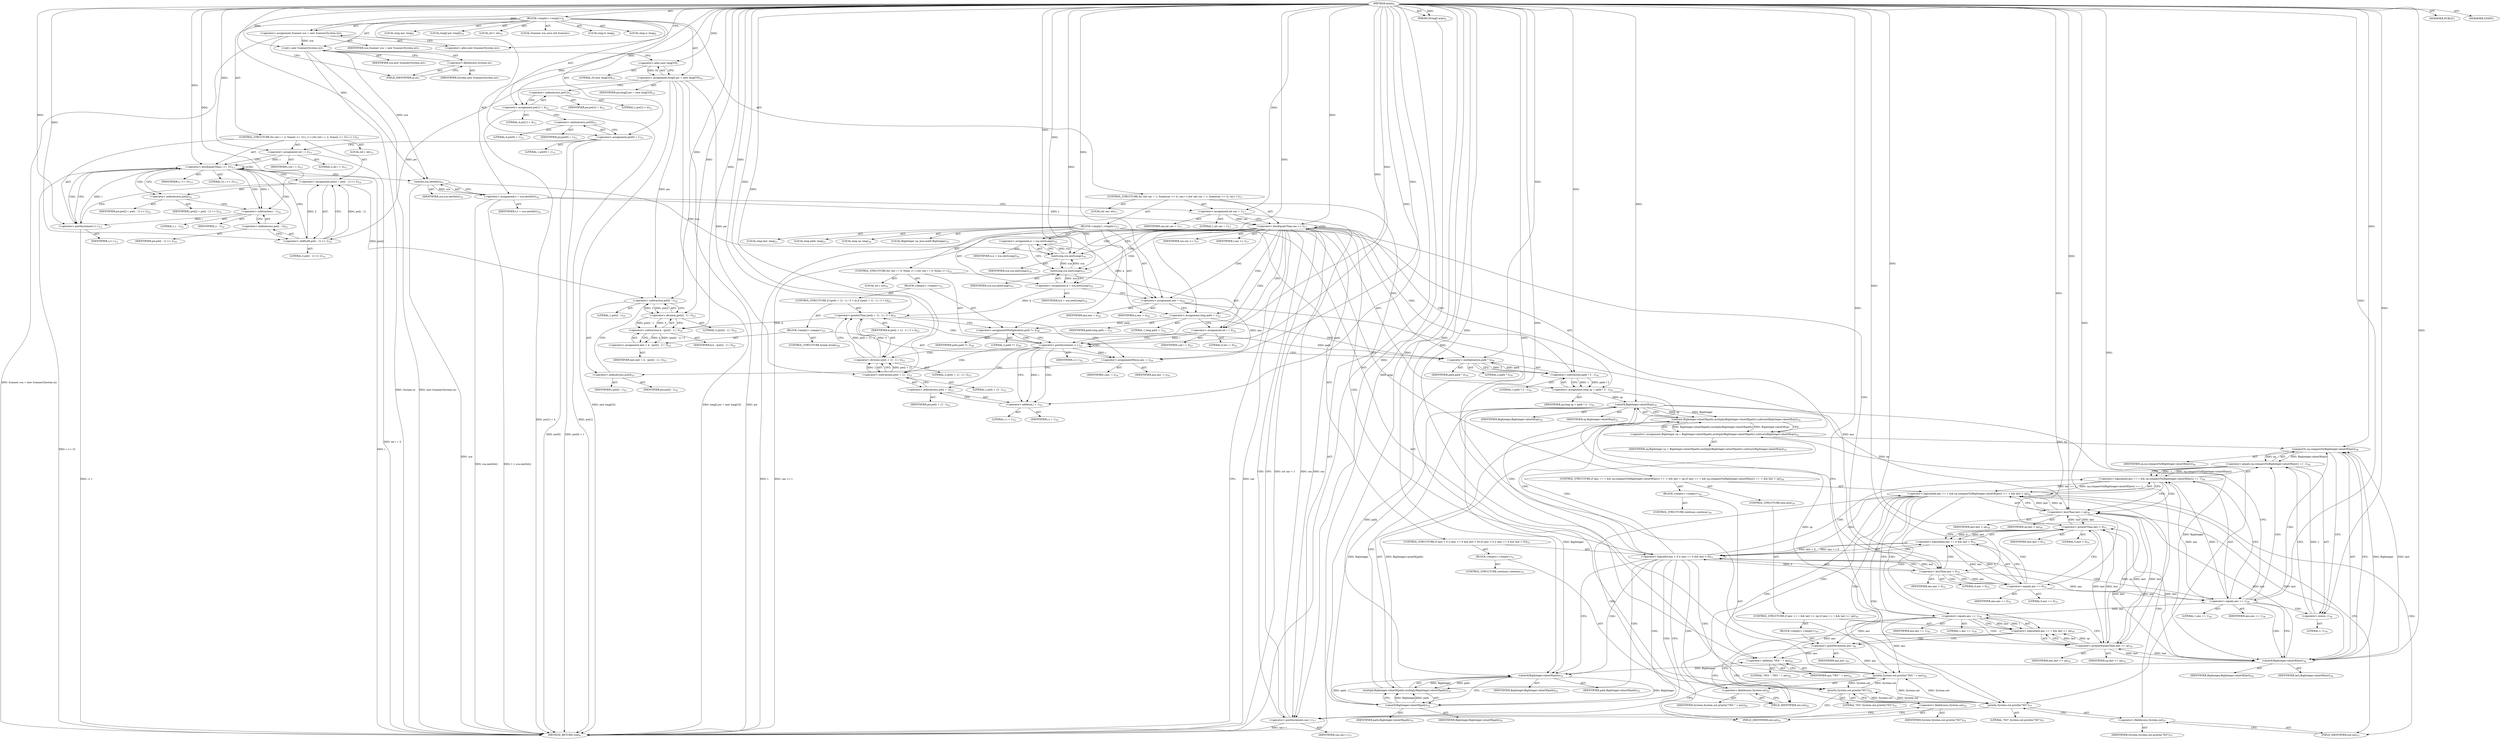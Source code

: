 digraph "main" {  
"19" [label = <(METHOD,main)<SUB>6</SUB>> ]
"20" [label = <(PARAM,String[] args)<SUB>6</SUB>> ]
"21" [label = <(BLOCK,&lt;empty&gt;,&lt;empty&gt;)<SUB>6</SUB>> ]
"4" [label = <(LOCAL,Scanner sca: java.util.Scanner)<SUB>7</SUB>> ]
"22" [label = <(&lt;operator&gt;.assignment,Scanner sca = new Scanner(System.in))<SUB>7</SUB>> ]
"23" [label = <(IDENTIFIER,sca,Scanner sca = new Scanner(System.in))<SUB>7</SUB>> ]
"24" [label = <(&lt;operator&gt;.alloc,new Scanner(System.in))<SUB>7</SUB>> ]
"25" [label = <(&lt;init&gt;,new Scanner(System.in))<SUB>7</SUB>> ]
"3" [label = <(IDENTIFIER,sca,new Scanner(System.in))<SUB>7</SUB>> ]
"26" [label = <(&lt;operator&gt;.fieldAccess,System.in)<SUB>7</SUB>> ]
"27" [label = <(IDENTIFIER,System,new Scanner(System.in))<SUB>7</SUB>> ]
"28" [label = <(FIELD_IDENTIFIER,in,in)<SUB>7</SUB>> ]
"29" [label = <(LOCAL,long k: long)<SUB>8</SUB>> ]
"30" [label = <(LOCAL,long n: long)<SUB>8</SUB>> ]
"31" [label = <(LOCAL,long ans: long)<SUB>9</SUB>> ]
"32" [label = <(LOCAL,long[] pw: long[])<SUB>10</SUB>> ]
"33" [label = <(&lt;operator&gt;.assignment,long[] pw = new long[33])<SUB>10</SUB>> ]
"34" [label = <(IDENTIFIER,pw,long[] pw = new long[33])<SUB>10</SUB>> ]
"35" [label = <(&lt;operator&gt;.alloc,new long[33])> ]
"36" [label = <(LITERAL,33,new long[33])<SUB>10</SUB>> ]
"37" [label = <(&lt;operator&gt;.assignment,pw[1] = 4)<SUB>11</SUB>> ]
"38" [label = <(&lt;operator&gt;.indexAccess,pw[1])<SUB>11</SUB>> ]
"39" [label = <(IDENTIFIER,pw,pw[1] = 4)<SUB>11</SUB>> ]
"40" [label = <(LITERAL,1,pw[1] = 4)<SUB>11</SUB>> ]
"41" [label = <(LITERAL,4,pw[1] = 4)<SUB>11</SUB>> ]
"42" [label = <(&lt;operator&gt;.assignment,pw[0] = 1)<SUB>12</SUB>> ]
"43" [label = <(&lt;operator&gt;.indexAccess,pw[0])<SUB>12</SUB>> ]
"44" [label = <(IDENTIFIER,pw,pw[0] = 1)<SUB>12</SUB>> ]
"45" [label = <(LITERAL,0,pw[0] = 1)<SUB>12</SUB>> ]
"46" [label = <(LITERAL,1,pw[0] = 1)<SUB>12</SUB>> ]
"47" [label = <(CONTROL_STRUCTURE,for (int i = 2; Some(i &lt;= 31); i++),for (int i = 2; Some(i &lt;= 31); i++))<SUB>13</SUB>> ]
"48" [label = <(LOCAL,int i: int)<SUB>13</SUB>> ]
"49" [label = <(&lt;operator&gt;.assignment,int i = 2)<SUB>13</SUB>> ]
"50" [label = <(IDENTIFIER,i,int i = 2)<SUB>13</SUB>> ]
"51" [label = <(LITERAL,2,int i = 2)<SUB>13</SUB>> ]
"52" [label = <(&lt;operator&gt;.lessEqualsThan,i &lt;= 31)<SUB>13</SUB>> ]
"53" [label = <(IDENTIFIER,i,i &lt;= 31)<SUB>13</SUB>> ]
"54" [label = <(LITERAL,31,i &lt;= 31)<SUB>13</SUB>> ]
"55" [label = <(&lt;operator&gt;.postIncrement,i++)<SUB>13</SUB>> ]
"56" [label = <(IDENTIFIER,i,i++)<SUB>13</SUB>> ]
"57" [label = <(&lt;operator&gt;.assignment,pw[i] = pw[i - 1] &lt;&lt; 2)<SUB>14</SUB>> ]
"58" [label = <(&lt;operator&gt;.indexAccess,pw[i])<SUB>14</SUB>> ]
"59" [label = <(IDENTIFIER,pw,pw[i] = pw[i - 1] &lt;&lt; 2)<SUB>14</SUB>> ]
"60" [label = <(IDENTIFIER,i,pw[i] = pw[i - 1] &lt;&lt; 2)<SUB>14</SUB>> ]
"61" [label = <(&lt;operator&gt;.shiftLeft,pw[i - 1] &lt;&lt; 2)<SUB>14</SUB>> ]
"62" [label = <(&lt;operator&gt;.indexAccess,pw[i - 1])<SUB>14</SUB>> ]
"63" [label = <(IDENTIFIER,pw,pw[i - 1] &lt;&lt; 2)<SUB>14</SUB>> ]
"64" [label = <(&lt;operator&gt;.subtraction,i - 1)<SUB>14</SUB>> ]
"65" [label = <(IDENTIFIER,i,i - 1)<SUB>14</SUB>> ]
"66" [label = <(LITERAL,1,i - 1)<SUB>14</SUB>> ]
"67" [label = <(LITERAL,2,pw[i - 1] &lt;&lt; 2)<SUB>14</SUB>> ]
"68" [label = <(LOCAL,int t: int)<SUB>15</SUB>> ]
"69" [label = <(&lt;operator&gt;.assignment,t = sca.nextInt())<SUB>16</SUB>> ]
"70" [label = <(IDENTIFIER,t,t = sca.nextInt())<SUB>16</SUB>> ]
"71" [label = <(nextInt,sca.nextInt())<SUB>16</SUB>> ]
"72" [label = <(IDENTIFIER,sca,sca.nextInt())<SUB>16</SUB>> ]
"73" [label = <(CONTROL_STRUCTURE,for (int cas = 1; Some(cas &lt;= t); cas++),for (int cas = 1; Some(cas &lt;= t); cas++))<SUB>17</SUB>> ]
"74" [label = <(LOCAL,int cas: int)<SUB>17</SUB>> ]
"75" [label = <(&lt;operator&gt;.assignment,int cas = 1)<SUB>17</SUB>> ]
"76" [label = <(IDENTIFIER,cas,int cas = 1)<SUB>17</SUB>> ]
"77" [label = <(LITERAL,1,int cas = 1)<SUB>17</SUB>> ]
"78" [label = <(&lt;operator&gt;.lessEqualsThan,cas &lt;= t)<SUB>17</SUB>> ]
"79" [label = <(IDENTIFIER,cas,cas &lt;= t)<SUB>17</SUB>> ]
"80" [label = <(IDENTIFIER,t,cas &lt;= t)<SUB>17</SUB>> ]
"81" [label = <(&lt;operator&gt;.postIncrement,cas++)<SUB>17</SUB>> ]
"82" [label = <(IDENTIFIER,cas,cas++)<SUB>17</SUB>> ]
"83" [label = <(BLOCK,&lt;empty&gt;,&lt;empty&gt;)<SUB>17</SUB>> ]
"84" [label = <(&lt;operator&gt;.assignment,n = sca.nextLong())<SUB>18</SUB>> ]
"85" [label = <(IDENTIFIER,n,n = sca.nextLong())<SUB>18</SUB>> ]
"86" [label = <(nextLong,sca.nextLong())<SUB>18</SUB>> ]
"87" [label = <(IDENTIFIER,sca,sca.nextLong())<SUB>18</SUB>> ]
"88" [label = <(&lt;operator&gt;.assignment,k = sca.nextLong())<SUB>19</SUB>> ]
"89" [label = <(IDENTIFIER,k,k = sca.nextLong())<SUB>19</SUB>> ]
"90" [label = <(nextLong,sca.nextLong())<SUB>19</SUB>> ]
"91" [label = <(IDENTIFIER,sca,sca.nextLong())<SUB>19</SUB>> ]
"92" [label = <(&lt;operator&gt;.assignment,ans = n)<SUB>20</SUB>> ]
"93" [label = <(IDENTIFIER,ans,ans = n)<SUB>20</SUB>> ]
"94" [label = <(IDENTIFIER,n,ans = n)<SUB>20</SUB>> ]
"95" [label = <(LOCAL,long last: long)<SUB>21</SUB>> ]
"96" [label = <(LOCAL,long path: long)<SUB>21</SUB>> ]
"97" [label = <(&lt;operator&gt;.assignment,long path = 1)<SUB>21</SUB>> ]
"98" [label = <(IDENTIFIER,path,long path = 1)<SUB>21</SUB>> ]
"99" [label = <(LITERAL,1,long path = 1)<SUB>21</SUB>> ]
"100" [label = <(CONTROL_STRUCTURE,for (int i = 0; None; i++),for (int i = 0; None; i++))<SUB>22</SUB>> ]
"101" [label = <(LOCAL,int i: int)<SUB>22</SUB>> ]
"102" [label = <(&lt;operator&gt;.assignment,int i = 0)<SUB>22</SUB>> ]
"103" [label = <(IDENTIFIER,i,int i = 0)<SUB>22</SUB>> ]
"104" [label = <(LITERAL,0,int i = 0)<SUB>22</SUB>> ]
"105" [label = <(&lt;operator&gt;.postIncrement,i++)<SUB>22</SUB>> ]
"106" [label = <(IDENTIFIER,i,i++)<SUB>22</SUB>> ]
"107" [label = <(BLOCK,&lt;empty&gt;,&lt;empty&gt;)<SUB>22</SUB>> ]
"108" [label = <(CONTROL_STRUCTURE,if ((pw[i + 1] - 1) / 3 &gt; k),if ((pw[i + 1] - 1) / 3 &gt; k))<SUB>23</SUB>> ]
"109" [label = <(&lt;operator&gt;.greaterThan,(pw[i + 1] - 1) / 3 &gt; k)<SUB>23</SUB>> ]
"110" [label = <(&lt;operator&gt;.division,(pw[i + 1] - 1) / 3)<SUB>23</SUB>> ]
"111" [label = <(&lt;operator&gt;.subtraction,pw[i + 1] - 1)<SUB>23</SUB>> ]
"112" [label = <(&lt;operator&gt;.indexAccess,pw[i + 1])<SUB>23</SUB>> ]
"113" [label = <(IDENTIFIER,pw,pw[i + 1] - 1)<SUB>23</SUB>> ]
"114" [label = <(&lt;operator&gt;.addition,i + 1)<SUB>23</SUB>> ]
"115" [label = <(IDENTIFIER,i,i + 1)<SUB>23</SUB>> ]
"116" [label = <(LITERAL,1,i + 1)<SUB>23</SUB>> ]
"117" [label = <(LITERAL,1,pw[i + 1] - 1)<SUB>23</SUB>> ]
"118" [label = <(LITERAL,3,(pw[i + 1] - 1) / 3)<SUB>23</SUB>> ]
"119" [label = <(IDENTIFIER,k,(pw[i + 1] - 1) / 3 &gt; k)<SUB>23</SUB>> ]
"120" [label = <(BLOCK,&lt;empty&gt;,&lt;empty&gt;)<SUB>23</SUB>> ]
"121" [label = <(&lt;operator&gt;.assignmentMinus,ans -= i)<SUB>24</SUB>> ]
"122" [label = <(IDENTIFIER,ans,ans -= i)<SUB>24</SUB>> ]
"123" [label = <(IDENTIFIER,i,ans -= i)<SUB>24</SUB>> ]
"124" [label = <(&lt;operator&gt;.assignment,last = k - (pw[i] - 1) / 3)<SUB>25</SUB>> ]
"125" [label = <(IDENTIFIER,last,last = k - (pw[i] - 1) / 3)<SUB>25</SUB>> ]
"126" [label = <(&lt;operator&gt;.subtraction,k - (pw[i] - 1) / 3)<SUB>25</SUB>> ]
"127" [label = <(IDENTIFIER,k,k - (pw[i] - 1) / 3)<SUB>25</SUB>> ]
"128" [label = <(&lt;operator&gt;.division,(pw[i] - 1) / 3)<SUB>25</SUB>> ]
"129" [label = <(&lt;operator&gt;.subtraction,pw[i] - 1)<SUB>25</SUB>> ]
"130" [label = <(&lt;operator&gt;.indexAccess,pw[i])<SUB>25</SUB>> ]
"131" [label = <(IDENTIFIER,pw,pw[i] - 1)<SUB>25</SUB>> ]
"132" [label = <(IDENTIFIER,i,pw[i] - 1)<SUB>25</SUB>> ]
"133" [label = <(LITERAL,1,pw[i] - 1)<SUB>25</SUB>> ]
"134" [label = <(LITERAL,3,(pw[i] - 1) / 3)<SUB>25</SUB>> ]
"135" [label = <(CONTROL_STRUCTURE,break;,break;)<SUB>26</SUB>> ]
"136" [label = <(&lt;operator&gt;.assignmentMultiplication,path *= 2)<SUB>28</SUB>> ]
"137" [label = <(IDENTIFIER,path,path *= 2)<SUB>28</SUB>> ]
"138" [label = <(LITERAL,2,path *= 2)<SUB>28</SUB>> ]
"139" [label = <(LOCAL,long sp: long)<SUB>30</SUB>> ]
"140" [label = <(&lt;operator&gt;.assignment,long sp = path * 2 - 1)<SUB>30</SUB>> ]
"141" [label = <(IDENTIFIER,sp,long sp = path * 2 - 1)<SUB>30</SUB>> ]
"142" [label = <(&lt;operator&gt;.subtraction,path * 2 - 1)<SUB>30</SUB>> ]
"143" [label = <(&lt;operator&gt;.multiplication,path * 2)<SUB>30</SUB>> ]
"144" [label = <(IDENTIFIER,path,path * 2)<SUB>30</SUB>> ]
"145" [label = <(LITERAL,2,path * 2)<SUB>30</SUB>> ]
"146" [label = <(LITERAL,1,path * 2 - 1)<SUB>30</SUB>> ]
"147" [label = <(CONTROL_STRUCTURE,if (ans &lt; 0 || (ans == 0 &amp;&amp; last &gt; 0)),if (ans &lt; 0 || (ans == 0 &amp;&amp; last &gt; 0)))<SUB>31</SUB>> ]
"148" [label = <(&lt;operator&gt;.logicalOr,ans &lt; 0 || (ans == 0 &amp;&amp; last &gt; 0))<SUB>31</SUB>> ]
"149" [label = <(&lt;operator&gt;.lessThan,ans &lt; 0)<SUB>31</SUB>> ]
"150" [label = <(IDENTIFIER,ans,ans &lt; 0)<SUB>31</SUB>> ]
"151" [label = <(LITERAL,0,ans &lt; 0)<SUB>31</SUB>> ]
"152" [label = <(&lt;operator&gt;.logicalAnd,ans == 0 &amp;&amp; last &gt; 0)<SUB>31</SUB>> ]
"153" [label = <(&lt;operator&gt;.equals,ans == 0)<SUB>31</SUB>> ]
"154" [label = <(IDENTIFIER,ans,ans == 0)<SUB>31</SUB>> ]
"155" [label = <(LITERAL,0,ans == 0)<SUB>31</SUB>> ]
"156" [label = <(&lt;operator&gt;.greaterThan,last &gt; 0)<SUB>31</SUB>> ]
"157" [label = <(IDENTIFIER,last,last &gt; 0)<SUB>31</SUB>> ]
"158" [label = <(LITERAL,0,last &gt; 0)<SUB>31</SUB>> ]
"159" [label = <(BLOCK,&lt;empty&gt;,&lt;empty&gt;)<SUB>31</SUB>> ]
"160" [label = <(println,System.out.println(&quot;NO&quot;))<SUB>32</SUB>> ]
"161" [label = <(&lt;operator&gt;.fieldAccess,System.out)<SUB>32</SUB>> ]
"162" [label = <(IDENTIFIER,System,System.out.println(&quot;NO&quot;))<SUB>32</SUB>> ]
"163" [label = <(FIELD_IDENTIFIER,out,out)<SUB>32</SUB>> ]
"164" [label = <(LITERAL,&quot;NO&quot;,System.out.println(&quot;NO&quot;))<SUB>32</SUB>> ]
"165" [label = <(CONTROL_STRUCTURE,continue;,continue;)<SUB>33</SUB>> ]
"166" [label = <(LOCAL,BigInteger sq: java.math.BigInteger)<SUB>35</SUB>> ]
"167" [label = <(&lt;operator&gt;.assignment,BigInteger sq = BigInteger.valueOf(path).multiply(BigInteger.valueOf(path)).subtract(BigInteger.valueOf(sp)))<SUB>35</SUB>> ]
"168" [label = <(IDENTIFIER,sq,BigInteger sq = BigInteger.valueOf(path).multiply(BigInteger.valueOf(path)).subtract(BigInteger.valueOf(sp)))<SUB>35</SUB>> ]
"169" [label = <(subtract,BigInteger.valueOf(path).multiply(BigInteger.valueOf(path)).subtract(BigInteger.valueOf(sp)))<SUB>35</SUB>> ]
"170" [label = <(multiply,BigInteger.valueOf(path).multiply(BigInteger.valueOf(path)))<SUB>35</SUB>> ]
"171" [label = <(valueOf,BigInteger.valueOf(path))<SUB>35</SUB>> ]
"172" [label = <(IDENTIFIER,BigInteger,BigInteger.valueOf(path))<SUB>35</SUB>> ]
"173" [label = <(IDENTIFIER,path,BigInteger.valueOf(path))<SUB>35</SUB>> ]
"174" [label = <(valueOf,BigInteger.valueOf(path))<SUB>35</SUB>> ]
"175" [label = <(IDENTIFIER,BigInteger,BigInteger.valueOf(path))<SUB>35</SUB>> ]
"176" [label = <(IDENTIFIER,path,BigInteger.valueOf(path))<SUB>35</SUB>> ]
"177" [label = <(valueOf,BigInteger.valueOf(sp))<SUB>35</SUB>> ]
"178" [label = <(IDENTIFIER,BigInteger,BigInteger.valueOf(sp))<SUB>35</SUB>> ]
"179" [label = <(IDENTIFIER,sp,BigInteger.valueOf(sp))<SUB>35</SUB>> ]
"180" [label = <(CONTROL_STRUCTURE,if (ans == 1 &amp;&amp; sq.compareTo(BigInteger.valueOf(last)) == -1 &amp;&amp; last &lt; sp),if (ans == 1 &amp;&amp; sq.compareTo(BigInteger.valueOf(last)) == -1 &amp;&amp; last &lt; sp))<SUB>36</SUB>> ]
"181" [label = <(&lt;operator&gt;.logicalAnd,ans == 1 &amp;&amp; sq.compareTo(BigInteger.valueOf(last)) == -1 &amp;&amp; last &lt; sp)<SUB>36</SUB>> ]
"182" [label = <(&lt;operator&gt;.logicalAnd,ans == 1 &amp;&amp; sq.compareTo(BigInteger.valueOf(last)) == -1)<SUB>36</SUB>> ]
"183" [label = <(&lt;operator&gt;.equals,ans == 1)<SUB>36</SUB>> ]
"184" [label = <(IDENTIFIER,ans,ans == 1)<SUB>36</SUB>> ]
"185" [label = <(LITERAL,1,ans == 1)<SUB>36</SUB>> ]
"186" [label = <(&lt;operator&gt;.equals,sq.compareTo(BigInteger.valueOf(last)) == -1)<SUB>36</SUB>> ]
"187" [label = <(compareTo,sq.compareTo(BigInteger.valueOf(last)))<SUB>36</SUB>> ]
"188" [label = <(IDENTIFIER,sq,sq.compareTo(BigInteger.valueOf(last)))<SUB>36</SUB>> ]
"189" [label = <(valueOf,BigInteger.valueOf(last))<SUB>36</SUB>> ]
"190" [label = <(IDENTIFIER,BigInteger,BigInteger.valueOf(last))<SUB>36</SUB>> ]
"191" [label = <(IDENTIFIER,last,BigInteger.valueOf(last))<SUB>36</SUB>> ]
"192" [label = <(&lt;operator&gt;.minus,-1)<SUB>36</SUB>> ]
"193" [label = <(LITERAL,1,-1)<SUB>36</SUB>> ]
"194" [label = <(&lt;operator&gt;.lessThan,last &lt; sp)<SUB>36</SUB>> ]
"195" [label = <(IDENTIFIER,last,last &lt; sp)<SUB>36</SUB>> ]
"196" [label = <(IDENTIFIER,sp,last &lt; sp)<SUB>36</SUB>> ]
"197" [label = <(BLOCK,&lt;empty&gt;,&lt;empty&gt;)<SUB>36</SUB>> ]
"198" [label = <(println,System.out.println(&quot;NO&quot;))<SUB>37</SUB>> ]
"199" [label = <(&lt;operator&gt;.fieldAccess,System.out)<SUB>37</SUB>> ]
"200" [label = <(IDENTIFIER,System,System.out.println(&quot;NO&quot;))<SUB>37</SUB>> ]
"201" [label = <(FIELD_IDENTIFIER,out,out)<SUB>37</SUB>> ]
"202" [label = <(LITERAL,&quot;NO&quot;,System.out.println(&quot;NO&quot;))<SUB>37</SUB>> ]
"203" [label = <(CONTROL_STRUCTURE,continue;,continue;)<SUB>38</SUB>> ]
"204" [label = <(CONTROL_STRUCTURE,else,else)<SUB>39</SUB>> ]
"205" [label = <(CONTROL_STRUCTURE,if (ans == 1 &amp;&amp; last &gt;= sp),if (ans == 1 &amp;&amp; last &gt;= sp))<SUB>39</SUB>> ]
"206" [label = <(&lt;operator&gt;.logicalAnd,ans == 1 &amp;&amp; last &gt;= sp)<SUB>39</SUB>> ]
"207" [label = <(&lt;operator&gt;.equals,ans == 1)<SUB>39</SUB>> ]
"208" [label = <(IDENTIFIER,ans,ans == 1)<SUB>39</SUB>> ]
"209" [label = <(LITERAL,1,ans == 1)<SUB>39</SUB>> ]
"210" [label = <(&lt;operator&gt;.greaterEqualsThan,last &gt;= sp)<SUB>39</SUB>> ]
"211" [label = <(IDENTIFIER,last,last &gt;= sp)<SUB>39</SUB>> ]
"212" [label = <(IDENTIFIER,sp,last &gt;= sp)<SUB>39</SUB>> ]
"213" [label = <(BLOCK,&lt;empty&gt;,&lt;empty&gt;)<SUB>39</SUB>> ]
"214" [label = <(&lt;operator&gt;.postDecrement,ans--)<SUB>40</SUB>> ]
"215" [label = <(IDENTIFIER,ans,ans--)<SUB>40</SUB>> ]
"216" [label = <(println,System.out.println(&quot;YES &quot; + ans))<SUB>42</SUB>> ]
"217" [label = <(&lt;operator&gt;.fieldAccess,System.out)<SUB>42</SUB>> ]
"218" [label = <(IDENTIFIER,System,System.out.println(&quot;YES &quot; + ans))<SUB>42</SUB>> ]
"219" [label = <(FIELD_IDENTIFIER,out,out)<SUB>42</SUB>> ]
"220" [label = <(&lt;operator&gt;.addition,&quot;YES &quot; + ans)<SUB>42</SUB>> ]
"221" [label = <(LITERAL,&quot;YES &quot;,&quot;YES &quot; + ans)<SUB>42</SUB>> ]
"222" [label = <(IDENTIFIER,ans,&quot;YES &quot; + ans)<SUB>42</SUB>> ]
"223" [label = <(MODIFIER,PUBLIC)> ]
"224" [label = <(MODIFIER,STATIC)> ]
"225" [label = <(METHOD_RETURN,void)<SUB>6</SUB>> ]
  "19" -> "20"  [ label = "AST: "] 
  "19" -> "21"  [ label = "AST: "] 
  "19" -> "223"  [ label = "AST: "] 
  "19" -> "224"  [ label = "AST: "] 
  "19" -> "225"  [ label = "AST: "] 
  "21" -> "4"  [ label = "AST: "] 
  "21" -> "22"  [ label = "AST: "] 
  "21" -> "25"  [ label = "AST: "] 
  "21" -> "29"  [ label = "AST: "] 
  "21" -> "30"  [ label = "AST: "] 
  "21" -> "31"  [ label = "AST: "] 
  "21" -> "32"  [ label = "AST: "] 
  "21" -> "33"  [ label = "AST: "] 
  "21" -> "37"  [ label = "AST: "] 
  "21" -> "42"  [ label = "AST: "] 
  "21" -> "47"  [ label = "AST: "] 
  "21" -> "68"  [ label = "AST: "] 
  "21" -> "69"  [ label = "AST: "] 
  "21" -> "73"  [ label = "AST: "] 
  "22" -> "23"  [ label = "AST: "] 
  "22" -> "24"  [ label = "AST: "] 
  "25" -> "3"  [ label = "AST: "] 
  "25" -> "26"  [ label = "AST: "] 
  "26" -> "27"  [ label = "AST: "] 
  "26" -> "28"  [ label = "AST: "] 
  "33" -> "34"  [ label = "AST: "] 
  "33" -> "35"  [ label = "AST: "] 
  "35" -> "36"  [ label = "AST: "] 
  "37" -> "38"  [ label = "AST: "] 
  "37" -> "41"  [ label = "AST: "] 
  "38" -> "39"  [ label = "AST: "] 
  "38" -> "40"  [ label = "AST: "] 
  "42" -> "43"  [ label = "AST: "] 
  "42" -> "46"  [ label = "AST: "] 
  "43" -> "44"  [ label = "AST: "] 
  "43" -> "45"  [ label = "AST: "] 
  "47" -> "48"  [ label = "AST: "] 
  "47" -> "49"  [ label = "AST: "] 
  "47" -> "52"  [ label = "AST: "] 
  "47" -> "55"  [ label = "AST: "] 
  "47" -> "57"  [ label = "AST: "] 
  "49" -> "50"  [ label = "AST: "] 
  "49" -> "51"  [ label = "AST: "] 
  "52" -> "53"  [ label = "AST: "] 
  "52" -> "54"  [ label = "AST: "] 
  "55" -> "56"  [ label = "AST: "] 
  "57" -> "58"  [ label = "AST: "] 
  "57" -> "61"  [ label = "AST: "] 
  "58" -> "59"  [ label = "AST: "] 
  "58" -> "60"  [ label = "AST: "] 
  "61" -> "62"  [ label = "AST: "] 
  "61" -> "67"  [ label = "AST: "] 
  "62" -> "63"  [ label = "AST: "] 
  "62" -> "64"  [ label = "AST: "] 
  "64" -> "65"  [ label = "AST: "] 
  "64" -> "66"  [ label = "AST: "] 
  "69" -> "70"  [ label = "AST: "] 
  "69" -> "71"  [ label = "AST: "] 
  "71" -> "72"  [ label = "AST: "] 
  "73" -> "74"  [ label = "AST: "] 
  "73" -> "75"  [ label = "AST: "] 
  "73" -> "78"  [ label = "AST: "] 
  "73" -> "81"  [ label = "AST: "] 
  "73" -> "83"  [ label = "AST: "] 
  "75" -> "76"  [ label = "AST: "] 
  "75" -> "77"  [ label = "AST: "] 
  "78" -> "79"  [ label = "AST: "] 
  "78" -> "80"  [ label = "AST: "] 
  "81" -> "82"  [ label = "AST: "] 
  "83" -> "84"  [ label = "AST: "] 
  "83" -> "88"  [ label = "AST: "] 
  "83" -> "92"  [ label = "AST: "] 
  "83" -> "95"  [ label = "AST: "] 
  "83" -> "96"  [ label = "AST: "] 
  "83" -> "97"  [ label = "AST: "] 
  "83" -> "100"  [ label = "AST: "] 
  "83" -> "139"  [ label = "AST: "] 
  "83" -> "140"  [ label = "AST: "] 
  "83" -> "147"  [ label = "AST: "] 
  "83" -> "166"  [ label = "AST: "] 
  "83" -> "167"  [ label = "AST: "] 
  "83" -> "180"  [ label = "AST: "] 
  "83" -> "216"  [ label = "AST: "] 
  "84" -> "85"  [ label = "AST: "] 
  "84" -> "86"  [ label = "AST: "] 
  "86" -> "87"  [ label = "AST: "] 
  "88" -> "89"  [ label = "AST: "] 
  "88" -> "90"  [ label = "AST: "] 
  "90" -> "91"  [ label = "AST: "] 
  "92" -> "93"  [ label = "AST: "] 
  "92" -> "94"  [ label = "AST: "] 
  "97" -> "98"  [ label = "AST: "] 
  "97" -> "99"  [ label = "AST: "] 
  "100" -> "101"  [ label = "AST: "] 
  "100" -> "102"  [ label = "AST: "] 
  "100" -> "105"  [ label = "AST: "] 
  "100" -> "107"  [ label = "AST: "] 
  "102" -> "103"  [ label = "AST: "] 
  "102" -> "104"  [ label = "AST: "] 
  "105" -> "106"  [ label = "AST: "] 
  "107" -> "108"  [ label = "AST: "] 
  "107" -> "136"  [ label = "AST: "] 
  "108" -> "109"  [ label = "AST: "] 
  "108" -> "120"  [ label = "AST: "] 
  "109" -> "110"  [ label = "AST: "] 
  "109" -> "119"  [ label = "AST: "] 
  "110" -> "111"  [ label = "AST: "] 
  "110" -> "118"  [ label = "AST: "] 
  "111" -> "112"  [ label = "AST: "] 
  "111" -> "117"  [ label = "AST: "] 
  "112" -> "113"  [ label = "AST: "] 
  "112" -> "114"  [ label = "AST: "] 
  "114" -> "115"  [ label = "AST: "] 
  "114" -> "116"  [ label = "AST: "] 
  "120" -> "121"  [ label = "AST: "] 
  "120" -> "124"  [ label = "AST: "] 
  "120" -> "135"  [ label = "AST: "] 
  "121" -> "122"  [ label = "AST: "] 
  "121" -> "123"  [ label = "AST: "] 
  "124" -> "125"  [ label = "AST: "] 
  "124" -> "126"  [ label = "AST: "] 
  "126" -> "127"  [ label = "AST: "] 
  "126" -> "128"  [ label = "AST: "] 
  "128" -> "129"  [ label = "AST: "] 
  "128" -> "134"  [ label = "AST: "] 
  "129" -> "130"  [ label = "AST: "] 
  "129" -> "133"  [ label = "AST: "] 
  "130" -> "131"  [ label = "AST: "] 
  "130" -> "132"  [ label = "AST: "] 
  "136" -> "137"  [ label = "AST: "] 
  "136" -> "138"  [ label = "AST: "] 
  "140" -> "141"  [ label = "AST: "] 
  "140" -> "142"  [ label = "AST: "] 
  "142" -> "143"  [ label = "AST: "] 
  "142" -> "146"  [ label = "AST: "] 
  "143" -> "144"  [ label = "AST: "] 
  "143" -> "145"  [ label = "AST: "] 
  "147" -> "148"  [ label = "AST: "] 
  "147" -> "159"  [ label = "AST: "] 
  "148" -> "149"  [ label = "AST: "] 
  "148" -> "152"  [ label = "AST: "] 
  "149" -> "150"  [ label = "AST: "] 
  "149" -> "151"  [ label = "AST: "] 
  "152" -> "153"  [ label = "AST: "] 
  "152" -> "156"  [ label = "AST: "] 
  "153" -> "154"  [ label = "AST: "] 
  "153" -> "155"  [ label = "AST: "] 
  "156" -> "157"  [ label = "AST: "] 
  "156" -> "158"  [ label = "AST: "] 
  "159" -> "160"  [ label = "AST: "] 
  "159" -> "165"  [ label = "AST: "] 
  "160" -> "161"  [ label = "AST: "] 
  "160" -> "164"  [ label = "AST: "] 
  "161" -> "162"  [ label = "AST: "] 
  "161" -> "163"  [ label = "AST: "] 
  "167" -> "168"  [ label = "AST: "] 
  "167" -> "169"  [ label = "AST: "] 
  "169" -> "170"  [ label = "AST: "] 
  "169" -> "177"  [ label = "AST: "] 
  "170" -> "171"  [ label = "AST: "] 
  "170" -> "174"  [ label = "AST: "] 
  "171" -> "172"  [ label = "AST: "] 
  "171" -> "173"  [ label = "AST: "] 
  "174" -> "175"  [ label = "AST: "] 
  "174" -> "176"  [ label = "AST: "] 
  "177" -> "178"  [ label = "AST: "] 
  "177" -> "179"  [ label = "AST: "] 
  "180" -> "181"  [ label = "AST: "] 
  "180" -> "197"  [ label = "AST: "] 
  "180" -> "204"  [ label = "AST: "] 
  "181" -> "182"  [ label = "AST: "] 
  "181" -> "194"  [ label = "AST: "] 
  "182" -> "183"  [ label = "AST: "] 
  "182" -> "186"  [ label = "AST: "] 
  "183" -> "184"  [ label = "AST: "] 
  "183" -> "185"  [ label = "AST: "] 
  "186" -> "187"  [ label = "AST: "] 
  "186" -> "192"  [ label = "AST: "] 
  "187" -> "188"  [ label = "AST: "] 
  "187" -> "189"  [ label = "AST: "] 
  "189" -> "190"  [ label = "AST: "] 
  "189" -> "191"  [ label = "AST: "] 
  "192" -> "193"  [ label = "AST: "] 
  "194" -> "195"  [ label = "AST: "] 
  "194" -> "196"  [ label = "AST: "] 
  "197" -> "198"  [ label = "AST: "] 
  "197" -> "203"  [ label = "AST: "] 
  "198" -> "199"  [ label = "AST: "] 
  "198" -> "202"  [ label = "AST: "] 
  "199" -> "200"  [ label = "AST: "] 
  "199" -> "201"  [ label = "AST: "] 
  "204" -> "205"  [ label = "AST: "] 
  "205" -> "206"  [ label = "AST: "] 
  "205" -> "213"  [ label = "AST: "] 
  "206" -> "207"  [ label = "AST: "] 
  "206" -> "210"  [ label = "AST: "] 
  "207" -> "208"  [ label = "AST: "] 
  "207" -> "209"  [ label = "AST: "] 
  "210" -> "211"  [ label = "AST: "] 
  "210" -> "212"  [ label = "AST: "] 
  "213" -> "214"  [ label = "AST: "] 
  "214" -> "215"  [ label = "AST: "] 
  "216" -> "217"  [ label = "AST: "] 
  "216" -> "220"  [ label = "AST: "] 
  "217" -> "218"  [ label = "AST: "] 
  "217" -> "219"  [ label = "AST: "] 
  "220" -> "221"  [ label = "AST: "] 
  "220" -> "222"  [ label = "AST: "] 
  "22" -> "28"  [ label = "CFG: "] 
  "25" -> "35"  [ label = "CFG: "] 
  "33" -> "38"  [ label = "CFG: "] 
  "37" -> "43"  [ label = "CFG: "] 
  "42" -> "49"  [ label = "CFG: "] 
  "69" -> "75"  [ label = "CFG: "] 
  "24" -> "22"  [ label = "CFG: "] 
  "26" -> "25"  [ label = "CFG: "] 
  "35" -> "33"  [ label = "CFG: "] 
  "38" -> "37"  [ label = "CFG: "] 
  "43" -> "42"  [ label = "CFG: "] 
  "49" -> "52"  [ label = "CFG: "] 
  "52" -> "58"  [ label = "CFG: "] 
  "52" -> "71"  [ label = "CFG: "] 
  "55" -> "52"  [ label = "CFG: "] 
  "57" -> "55"  [ label = "CFG: "] 
  "71" -> "69"  [ label = "CFG: "] 
  "75" -> "78"  [ label = "CFG: "] 
  "78" -> "225"  [ label = "CFG: "] 
  "78" -> "86"  [ label = "CFG: "] 
  "81" -> "78"  [ label = "CFG: "] 
  "28" -> "26"  [ label = "CFG: "] 
  "58" -> "64"  [ label = "CFG: "] 
  "61" -> "57"  [ label = "CFG: "] 
  "84" -> "90"  [ label = "CFG: "] 
  "88" -> "92"  [ label = "CFG: "] 
  "92" -> "97"  [ label = "CFG: "] 
  "97" -> "102"  [ label = "CFG: "] 
  "140" -> "149"  [ label = "CFG: "] 
  "167" -> "183"  [ label = "CFG: "] 
  "216" -> "81"  [ label = "CFG: "] 
  "62" -> "61"  [ label = "CFG: "] 
  "86" -> "84"  [ label = "CFG: "] 
  "90" -> "88"  [ label = "CFG: "] 
  "102" -> "105"  [ label = "CFG: "] 
  "105" -> "114"  [ label = "CFG: "] 
  "105" -> "143"  [ label = "CFG: "] 
  "142" -> "140"  [ label = "CFG: "] 
  "148" -> "163"  [ label = "CFG: "] 
  "148" -> "171"  [ label = "CFG: "] 
  "169" -> "167"  [ label = "CFG: "] 
  "181" -> "201"  [ label = "CFG: "] 
  "181" -> "207"  [ label = "CFG: "] 
  "217" -> "220"  [ label = "CFG: "] 
  "220" -> "216"  [ label = "CFG: "] 
  "64" -> "62"  [ label = "CFG: "] 
  "136" -> "105"  [ label = "CFG: "] 
  "143" -> "142"  [ label = "CFG: "] 
  "149" -> "148"  [ label = "CFG: "] 
  "149" -> "153"  [ label = "CFG: "] 
  "152" -> "148"  [ label = "CFG: "] 
  "160" -> "81"  [ label = "CFG: "] 
  "170" -> "177"  [ label = "CFG: "] 
  "177" -> "169"  [ label = "CFG: "] 
  "182" -> "181"  [ label = "CFG: "] 
  "182" -> "194"  [ label = "CFG: "] 
  "194" -> "181"  [ label = "CFG: "] 
  "198" -> "81"  [ label = "CFG: "] 
  "219" -> "217"  [ label = "CFG: "] 
  "109" -> "121"  [ label = "CFG: "] 
  "109" -> "136"  [ label = "CFG: "] 
  "153" -> "152"  [ label = "CFG: "] 
  "153" -> "156"  [ label = "CFG: "] 
  "156" -> "152"  [ label = "CFG: "] 
  "161" -> "160"  [ label = "CFG: "] 
  "171" -> "174"  [ label = "CFG: "] 
  "174" -> "170"  [ label = "CFG: "] 
  "183" -> "182"  [ label = "CFG: "] 
  "183" -> "189"  [ label = "CFG: "] 
  "186" -> "182"  [ label = "CFG: "] 
  "199" -> "198"  [ label = "CFG: "] 
  "206" -> "214"  [ label = "CFG: "] 
  "206" -> "219"  [ label = "CFG: "] 
  "110" -> "109"  [ label = "CFG: "] 
  "121" -> "130"  [ label = "CFG: "] 
  "163" -> "161"  [ label = "CFG: "] 
  "187" -> "192"  [ label = "CFG: "] 
  "192" -> "186"  [ label = "CFG: "] 
  "201" -> "199"  [ label = "CFG: "] 
  "207" -> "206"  [ label = "CFG: "] 
  "207" -> "210"  [ label = "CFG: "] 
  "210" -> "206"  [ label = "CFG: "] 
  "214" -> "219"  [ label = "CFG: "] 
  "111" -> "110"  [ label = "CFG: "] 
  "126" -> "124"  [ label = "CFG: "] 
  "189" -> "187"  [ label = "CFG: "] 
  "112" -> "111"  [ label = "CFG: "] 
  "128" -> "126"  [ label = "CFG: "] 
  "114" -> "112"  [ label = "CFG: "] 
  "129" -> "128"  [ label = "CFG: "] 
  "130" -> "129"  [ label = "CFG: "] 
  "19" -> "24"  [ label = "CFG: "] 
  "20" -> "225"  [ label = "DDG: args"] 
  "22" -> "225"  [ label = "DDG: Scanner sca = new Scanner(System.in)"] 
  "25" -> "225"  [ label = "DDG: System.in"] 
  "25" -> "225"  [ label = "DDG: new Scanner(System.in)"] 
  "33" -> "225"  [ label = "DDG: pw"] 
  "33" -> "225"  [ label = "DDG: new long[33]"] 
  "33" -> "225"  [ label = "DDG: long[] pw = new long[33]"] 
  "37" -> "225"  [ label = "DDG: pw[1]"] 
  "37" -> "225"  [ label = "DDG: pw[1] = 4"] 
  "42" -> "225"  [ label = "DDG: pw[0]"] 
  "42" -> "225"  [ label = "DDG: pw[0] = 1"] 
  "49" -> "225"  [ label = "DDG: int i = 2"] 
  "52" -> "225"  [ label = "DDG: i"] 
  "52" -> "225"  [ label = "DDG: i &lt;= 31"] 
  "71" -> "225"  [ label = "DDG: sca"] 
  "69" -> "225"  [ label = "DDG: sca.nextInt()"] 
  "69" -> "225"  [ label = "DDG: t = sca.nextInt()"] 
  "75" -> "225"  [ label = "DDG: int cas = 1"] 
  "78" -> "225"  [ label = "DDG: cas"] 
  "78" -> "225"  [ label = "DDG: t"] 
  "78" -> "225"  [ label = "DDG: cas &lt;= t"] 
  "81" -> "225"  [ label = "DDG: cas++"] 
  "55" -> "225"  [ label = "DDG: i++"] 
  "19" -> "20"  [ label = "DDG: "] 
  "19" -> "22"  [ label = "DDG: "] 
  "35" -> "33"  [ label = "DDG: 33"] 
  "19" -> "37"  [ label = "DDG: "] 
  "19" -> "42"  [ label = "DDG: "] 
  "71" -> "69"  [ label = "DDG: sca"] 
  "22" -> "25"  [ label = "DDG: sca"] 
  "19" -> "25"  [ label = "DDG: "] 
  "19" -> "49"  [ label = "DDG: "] 
  "61" -> "57"  [ label = "DDG: pw[i - 1]"] 
  "61" -> "57"  [ label = "DDG: 2"] 
  "19" -> "75"  [ label = "DDG: "] 
  "19" -> "35"  [ label = "DDG: "] 
  "49" -> "52"  [ label = "DDG: i"] 
  "55" -> "52"  [ label = "DDG: i"] 
  "19" -> "52"  [ label = "DDG: "] 
  "64" -> "55"  [ label = "DDG: i"] 
  "19" -> "55"  [ label = "DDG: "] 
  "25" -> "71"  [ label = "DDG: sca"] 
  "19" -> "71"  [ label = "DDG: "] 
  "75" -> "78"  [ label = "DDG: cas"] 
  "81" -> "78"  [ label = "DDG: cas"] 
  "19" -> "78"  [ label = "DDG: "] 
  "69" -> "78"  [ label = "DDG: t"] 
  "78" -> "81"  [ label = "DDG: cas"] 
  "19" -> "81"  [ label = "DDG: "] 
  "86" -> "84"  [ label = "DDG: sca"] 
  "90" -> "88"  [ label = "DDG: sca"] 
  "84" -> "92"  [ label = "DDG: n"] 
  "19" -> "92"  [ label = "DDG: "] 
  "19" -> "97"  [ label = "DDG: "] 
  "142" -> "140"  [ label = "DDG: path * 2"] 
  "142" -> "140"  [ label = "DDG: 1"] 
  "169" -> "167"  [ label = "DDG: BigInteger.valueOf(path).multiply(BigInteger.valueOf(path))"] 
  "169" -> "167"  [ label = "DDG: BigInteger.valueOf(sp)"] 
  "33" -> "61"  [ label = "DDG: pw"] 
  "19" -> "61"  [ label = "DDG: "] 
  "19" -> "102"  [ label = "DDG: "] 
  "198" -> "216"  [ label = "DDG: System.out"] 
  "160" -> "216"  [ label = "DDG: System.out"] 
  "19" -> "216"  [ label = "DDG: "] 
  "207" -> "216"  [ label = "DDG: ans"] 
  "214" -> "216"  [ label = "DDG: ans"] 
  "71" -> "86"  [ label = "DDG: sca"] 
  "90" -> "86"  [ label = "DDG: sca"] 
  "19" -> "86"  [ label = "DDG: "] 
  "86" -> "90"  [ label = "DDG: sca"] 
  "19" -> "90"  [ label = "DDG: "] 
  "102" -> "105"  [ label = "DDG: i"] 
  "19" -> "105"  [ label = "DDG: "] 
  "19" -> "136"  [ label = "DDG: "] 
  "143" -> "142"  [ label = "DDG: path"] 
  "143" -> "142"  [ label = "DDG: 2"] 
  "19" -> "142"  [ label = "DDG: "] 
  "149" -> "148"  [ label = "DDG: ans"] 
  "149" -> "148"  [ label = "DDG: 0"] 
  "152" -> "148"  [ label = "DDG: ans == 0"] 
  "152" -> "148"  [ label = "DDG: last &gt; 0"] 
  "170" -> "169"  [ label = "DDG: BigInteger.valueOf(path)"] 
  "177" -> "169"  [ label = "DDG: BigInteger"] 
  "177" -> "169"  [ label = "DDG: sp"] 
  "182" -> "181"  [ label = "DDG: ans == 1"] 
  "182" -> "181"  [ label = "DDG: sq.compareTo(BigInteger.valueOf(last)) == -1"] 
  "194" -> "181"  [ label = "DDG: last"] 
  "194" -> "181"  [ label = "DDG: sp"] 
  "19" -> "220"  [ label = "DDG: "] 
  "207" -> "220"  [ label = "DDG: ans"] 
  "214" -> "220"  [ label = "DDG: ans"] 
  "52" -> "64"  [ label = "DDG: i"] 
  "19" -> "64"  [ label = "DDG: "] 
  "97" -> "136"  [ label = "DDG: path"] 
  "97" -> "143"  [ label = "DDG: path"] 
  "136" -> "143"  [ label = "DDG: path"] 
  "19" -> "143"  [ label = "DDG: "] 
  "92" -> "149"  [ label = "DDG: ans"] 
  "19" -> "149"  [ label = "DDG: "] 
  "153" -> "152"  [ label = "DDG: ans"] 
  "153" -> "152"  [ label = "DDG: 0"] 
  "156" -> "152"  [ label = "DDG: last"] 
  "156" -> "152"  [ label = "DDG: 0"] 
  "216" -> "160"  [ label = "DDG: System.out"] 
  "198" -> "160"  [ label = "DDG: System.out"] 
  "19" -> "160"  [ label = "DDG: "] 
  "171" -> "170"  [ label = "DDG: BigInteger"] 
  "171" -> "170"  [ label = "DDG: path"] 
  "174" -> "170"  [ label = "DDG: BigInteger"] 
  "174" -> "170"  [ label = "DDG: path"] 
  "174" -> "177"  [ label = "DDG: BigInteger"] 
  "19" -> "177"  [ label = "DDG: "] 
  "140" -> "177"  [ label = "DDG: sp"] 
  "183" -> "182"  [ label = "DDG: ans"] 
  "183" -> "182"  [ label = "DDG: 1"] 
  "186" -> "182"  [ label = "DDG: sq.compareTo(BigInteger.valueOf(last))"] 
  "186" -> "182"  [ label = "DDG: -1"] 
  "156" -> "194"  [ label = "DDG: last"] 
  "189" -> "194"  [ label = "DDG: last"] 
  "210" -> "194"  [ label = "DDG: last"] 
  "19" -> "194"  [ label = "DDG: "] 
  "177" -> "194"  [ label = "DDG: sp"] 
  "216" -> "198"  [ label = "DDG: System.out"] 
  "160" -> "198"  [ label = "DDG: System.out"] 
  "19" -> "198"  [ label = "DDG: "] 
  "110" -> "109"  [ label = "DDG: pw[i + 1] - 1"] 
  "110" -> "109"  [ label = "DDG: 3"] 
  "88" -> "109"  [ label = "DDG: k"] 
  "19" -> "109"  [ label = "DDG: "] 
  "19" -> "121"  [ label = "DDG: "] 
  "105" -> "121"  [ label = "DDG: i"] 
  "126" -> "124"  [ label = "DDG: k"] 
  "126" -> "124"  [ label = "DDG: (pw[i] - 1) / 3"] 
  "149" -> "153"  [ label = "DDG: ans"] 
  "19" -> "153"  [ label = "DDG: "] 
  "189" -> "156"  [ label = "DDG: last"] 
  "194" -> "156"  [ label = "DDG: last"] 
  "210" -> "156"  [ label = "DDG: last"] 
  "19" -> "156"  [ label = "DDG: "] 
  "177" -> "171"  [ label = "DDG: BigInteger"] 
  "189" -> "171"  [ label = "DDG: BigInteger"] 
  "19" -> "171"  [ label = "DDG: "] 
  "143" -> "171"  [ label = "DDG: path"] 
  "171" -> "174"  [ label = "DDG: BigInteger"] 
  "19" -> "174"  [ label = "DDG: "] 
  "171" -> "174"  [ label = "DDG: path"] 
  "149" -> "183"  [ label = "DDG: ans"] 
  "153" -> "183"  [ label = "DDG: ans"] 
  "19" -> "183"  [ label = "DDG: "] 
  "187" -> "186"  [ label = "DDG: sq"] 
  "187" -> "186"  [ label = "DDG: BigInteger.valueOf(last)"] 
  "192" -> "186"  [ label = "DDG: 1"] 
  "207" -> "206"  [ label = "DDG: ans"] 
  "207" -> "206"  [ label = "DDG: 1"] 
  "210" -> "206"  [ label = "DDG: last"] 
  "210" -> "206"  [ label = "DDG: sp"] 
  "111" -> "110"  [ label = "DDG: pw[i + 1]"] 
  "111" -> "110"  [ label = "DDG: 1"] 
  "19" -> "110"  [ label = "DDG: "] 
  "92" -> "121"  [ label = "DDG: ans"] 
  "167" -> "187"  [ label = "DDG: sq"] 
  "19" -> "187"  [ label = "DDG: "] 
  "189" -> "187"  [ label = "DDG: BigInteger"] 
  "189" -> "187"  [ label = "DDG: last"] 
  "19" -> "192"  [ label = "DDG: "] 
  "183" -> "207"  [ label = "DDG: ans"] 
  "19" -> "207"  [ label = "DDG: "] 
  "156" -> "210"  [ label = "DDG: last"] 
  "189" -> "210"  [ label = "DDG: last"] 
  "194" -> "210"  [ label = "DDG: last"] 
  "19" -> "210"  [ label = "DDG: "] 
  "177" -> "210"  [ label = "DDG: sp"] 
  "194" -> "210"  [ label = "DDG: sp"] 
  "207" -> "214"  [ label = "DDG: ans"] 
  "19" -> "214"  [ label = "DDG: "] 
  "33" -> "111"  [ label = "DDG: pw"] 
  "19" -> "111"  [ label = "DDG: "] 
  "109" -> "126"  [ label = "DDG: k"] 
  "19" -> "126"  [ label = "DDG: "] 
  "128" -> "126"  [ label = "DDG: pw[i] - 1"] 
  "128" -> "126"  [ label = "DDG: 3"] 
  "177" -> "189"  [ label = "DDG: BigInteger"] 
  "19" -> "189"  [ label = "DDG: "] 
  "156" -> "189"  [ label = "DDG: last"] 
  "194" -> "189"  [ label = "DDG: last"] 
  "210" -> "189"  [ label = "DDG: last"] 
  "129" -> "128"  [ label = "DDG: pw[i]"] 
  "129" -> "128"  [ label = "DDG: 1"] 
  "19" -> "128"  [ label = "DDG: "] 
  "105" -> "114"  [ label = "DDG: i"] 
  "19" -> "114"  [ label = "DDG: "] 
  "33" -> "129"  [ label = "DDG: pw"] 
  "57" -> "129"  [ label = "DDG: pw[i]"] 
  "19" -> "129"  [ label = "DDG: "] 
  "52" -> "64"  [ label = "CDG: "] 
  "52" -> "57"  [ label = "CDG: "] 
  "52" -> "52"  [ label = "CDG: "] 
  "52" -> "58"  [ label = "CDG: "] 
  "52" -> "61"  [ label = "CDG: "] 
  "52" -> "55"  [ label = "CDG: "] 
  "52" -> "62"  [ label = "CDG: "] 
  "78" -> "81"  [ label = "CDG: "] 
  "78" -> "84"  [ label = "CDG: "] 
  "78" -> "102"  [ label = "CDG: "] 
  "78" -> "149"  [ label = "CDG: "] 
  "78" -> "92"  [ label = "CDG: "] 
  "78" -> "97"  [ label = "CDG: "] 
  "78" -> "148"  [ label = "CDG: "] 
  "78" -> "90"  [ label = "CDG: "] 
  "78" -> "88"  [ label = "CDG: "] 
  "78" -> "86"  [ label = "CDG: "] 
  "78" -> "142"  [ label = "CDG: "] 
  "78" -> "140"  [ label = "CDG: "] 
  "78" -> "143"  [ label = "CDG: "] 
  "78" -> "105"  [ label = "CDG: "] 
  "78" -> "78"  [ label = "CDG: "] 
  "105" -> "136"  [ label = "CDG: "] 
  "105" -> "114"  [ label = "CDG: "] 
  "105" -> "112"  [ label = "CDG: "] 
  "105" -> "111"  [ label = "CDG: "] 
  "105" -> "105"  [ label = "CDG: "] 
  "105" -> "110"  [ label = "CDG: "] 
  "105" -> "109"  [ label = "CDG: "] 
  "148" -> "167"  [ label = "CDG: "] 
  "148" -> "169"  [ label = "CDG: "] 
  "148" -> "161"  [ label = "CDG: "] 
  "148" -> "163"  [ label = "CDG: "] 
  "148" -> "170"  [ label = "CDG: "] 
  "148" -> "181"  [ label = "CDG: "] 
  "148" -> "174"  [ label = "CDG: "] 
  "148" -> "182"  [ label = "CDG: "] 
  "148" -> "171"  [ label = "CDG: "] 
  "148" -> "160"  [ label = "CDG: "] 
  "148" -> "183"  [ label = "CDG: "] 
  "148" -> "177"  [ label = "CDG: "] 
  "181" -> "198"  [ label = "CDG: "] 
  "181" -> "206"  [ label = "CDG: "] 
  "181" -> "207"  [ label = "CDG: "] 
  "181" -> "201"  [ label = "CDG: "] 
  "181" -> "217"  [ label = "CDG: "] 
  "181" -> "220"  [ label = "CDG: "] 
  "181" -> "199"  [ label = "CDG: "] 
  "181" -> "216"  [ label = "CDG: "] 
  "181" -> "219"  [ label = "CDG: "] 
  "149" -> "153"  [ label = "CDG: "] 
  "149" -> "152"  [ label = "CDG: "] 
  "182" -> "194"  [ label = "CDG: "] 
  "153" -> "156"  [ label = "CDG: "] 
  "183" -> "192"  [ label = "CDG: "] 
  "183" -> "189"  [ label = "CDG: "] 
  "183" -> "187"  [ label = "CDG: "] 
  "183" -> "186"  [ label = "CDG: "] 
  "206" -> "214"  [ label = "CDG: "] 
  "207" -> "210"  [ label = "CDG: "] 
}
